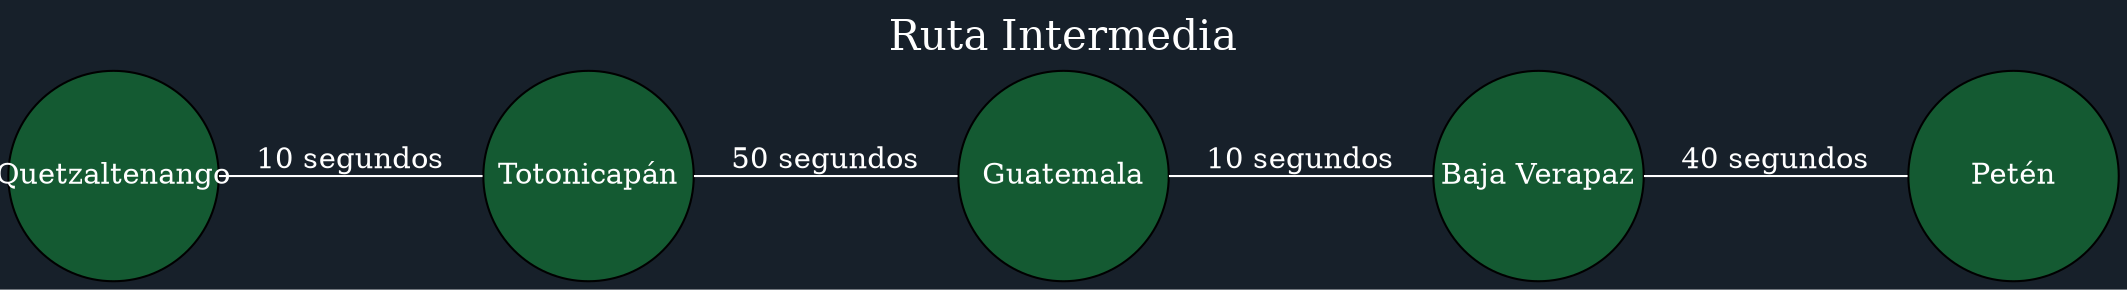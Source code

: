 graph Ruta {
  label="Ruta Intermedia";
  labelloc="t";
  fontsize=20;
  fontcolor="white";
  bgcolor="#17202a";
  node [style=filled, fillcolor="#145a32", fontcolor="white", shape=circle, width=1.4, fixedsize=true];
  edge [color="white", fontcolor="white"];
  rankdir="LR";
  "Quetzaltenango";
  "Quetzaltenango";
  "Quetzaltenango" -- "Totonicapán" [label="10 segundos"];
  "Totonicapán";
  "Totonicapán";
  "Totonicapán" -- "Guatemala" [label="50 segundos"];
  "Guatemala";
  "Guatemala";
  "Guatemala" -- "Baja Verapaz" [label="10 segundos"];
  "Baja Verapaz";
  "Baja Verapaz";
  "Baja Verapaz" -- "Petén" [label="40 segundos"];
  "Petén";
}